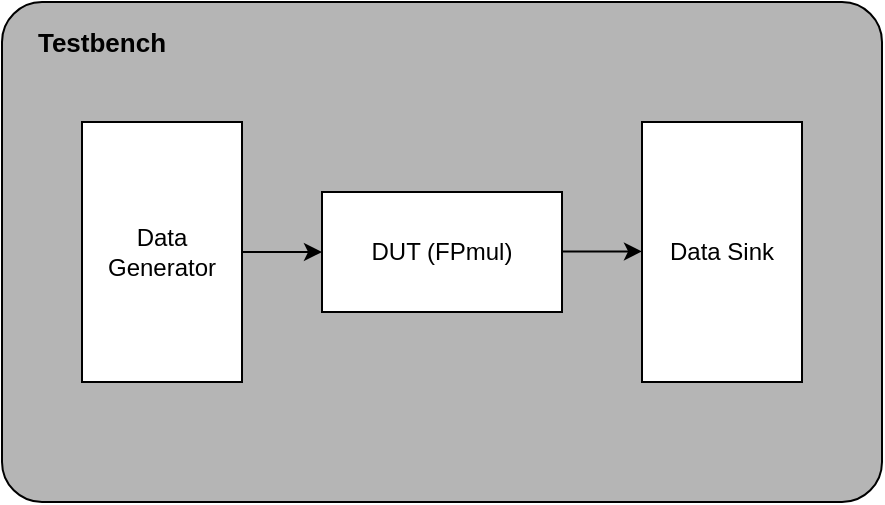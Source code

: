 <mxfile version="13.9.9" type="device"><diagram id="HRoy00V4AXG53KQIFhi2" name="Pagina-1"><mxGraphModel dx="710" dy="445" grid="1" gridSize="10" guides="1" tooltips="1" connect="1" arrows="1" fold="1" page="1" pageScale="1" pageWidth="1200" pageHeight="1600" math="0" shadow="0"><root><mxCell id="0"/><mxCell id="1" parent="0"/><mxCell id="fAD73yxfUz-EYDh-9RwP-7" value="" style="rounded=1;whiteSpace=wrap;html=1;arcSize=8;fillColor=#B5B5B5;" vertex="1" parent="1"><mxGeometry x="320" y="170" width="440" height="250" as="geometry"/></mxCell><mxCell id="fAD73yxfUz-EYDh-9RwP-1" value="Data Generator" style="rounded=0;whiteSpace=wrap;html=1;" vertex="1" parent="1"><mxGeometry x="360" y="230" width="80" height="130" as="geometry"/></mxCell><mxCell id="fAD73yxfUz-EYDh-9RwP-2" value="DUT (FPmul)" style="rounded=0;whiteSpace=wrap;html=1;fillColor=#ffffff;" vertex="1" parent="1"><mxGeometry x="480" y="265" width="120" height="60" as="geometry"/></mxCell><mxCell id="fAD73yxfUz-EYDh-9RwP-3" value="Data Sink" style="rounded=0;whiteSpace=wrap;html=1;" vertex="1" parent="1"><mxGeometry x="640" y="230" width="80" height="130" as="geometry"/></mxCell><mxCell id="fAD73yxfUz-EYDh-9RwP-5" value="" style="endArrow=classic;html=1;entryX=0;entryY=0.5;entryDx=0;entryDy=0;exitX=1;exitY=0.5;exitDx=0;exitDy=0;" edge="1" parent="1" source="fAD73yxfUz-EYDh-9RwP-1" target="fAD73yxfUz-EYDh-9RwP-2"><mxGeometry width="50" height="50" relative="1" as="geometry"><mxPoint x="410" y="300" as="sourcePoint"/><mxPoint x="460" y="250" as="targetPoint"/></mxGeometry></mxCell><mxCell id="fAD73yxfUz-EYDh-9RwP-6" value="" style="endArrow=classic;html=1;entryX=0;entryY=0.5;entryDx=0;entryDy=0;exitX=1;exitY=0.5;exitDx=0;exitDy=0;" edge="1" parent="1"><mxGeometry width="50" height="50" relative="1" as="geometry"><mxPoint x="600" y="294.71" as="sourcePoint"/><mxPoint x="640" y="294.71" as="targetPoint"/></mxGeometry></mxCell><mxCell id="fAD73yxfUz-EYDh-9RwP-8" value="Testbench" style="text;html=1;strokeColor=none;fillColor=none;align=center;verticalAlign=middle;whiteSpace=wrap;rounded=0;fontStyle=1;fontSize=13;" vertex="1" parent="1"><mxGeometry x="350" y="180" width="40" height="20" as="geometry"/></mxCell></root></mxGraphModel></diagram></mxfile>